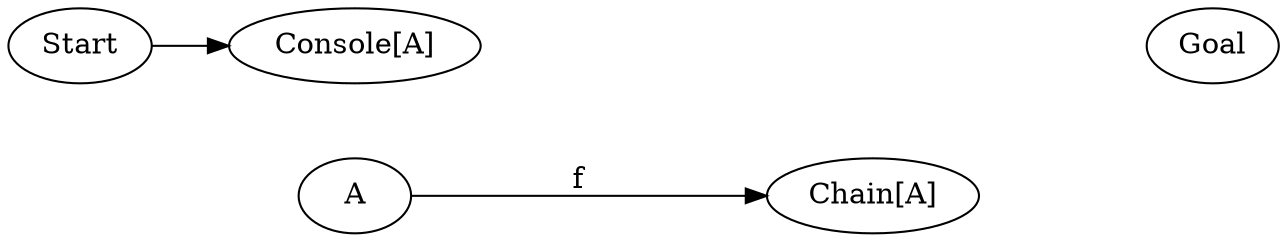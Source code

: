 digraph {
    rankdir=LR

    Start[class="extremity"]
    Goal[class="extremity"]

    A[class="disabled"]
    ChainA[label="Chain[A]" class="disabled"]
    ConsoleA[label="Console[A]" class="start"]
    ConsoleChainA[label="Console[Chain[A]]" class="goal" style="invis"]

    A -> ChainA[label="f" class="disabled"]
    ConsoleA -> ConsoleChainA[label="_.map(f)" style="invis"]

    {
        rank=same
        ConsoleA -> A[dir="back" class="lift" style="invis"]
    }

    {
        rank=same
        ConsoleChainA -> ChainA[dir="back" class="lift" style="invis"]
    }

    Start -> ConsoleA[class="start"]
    ConsoleChainA -> Goal[class="goal" style="invis"]
}
